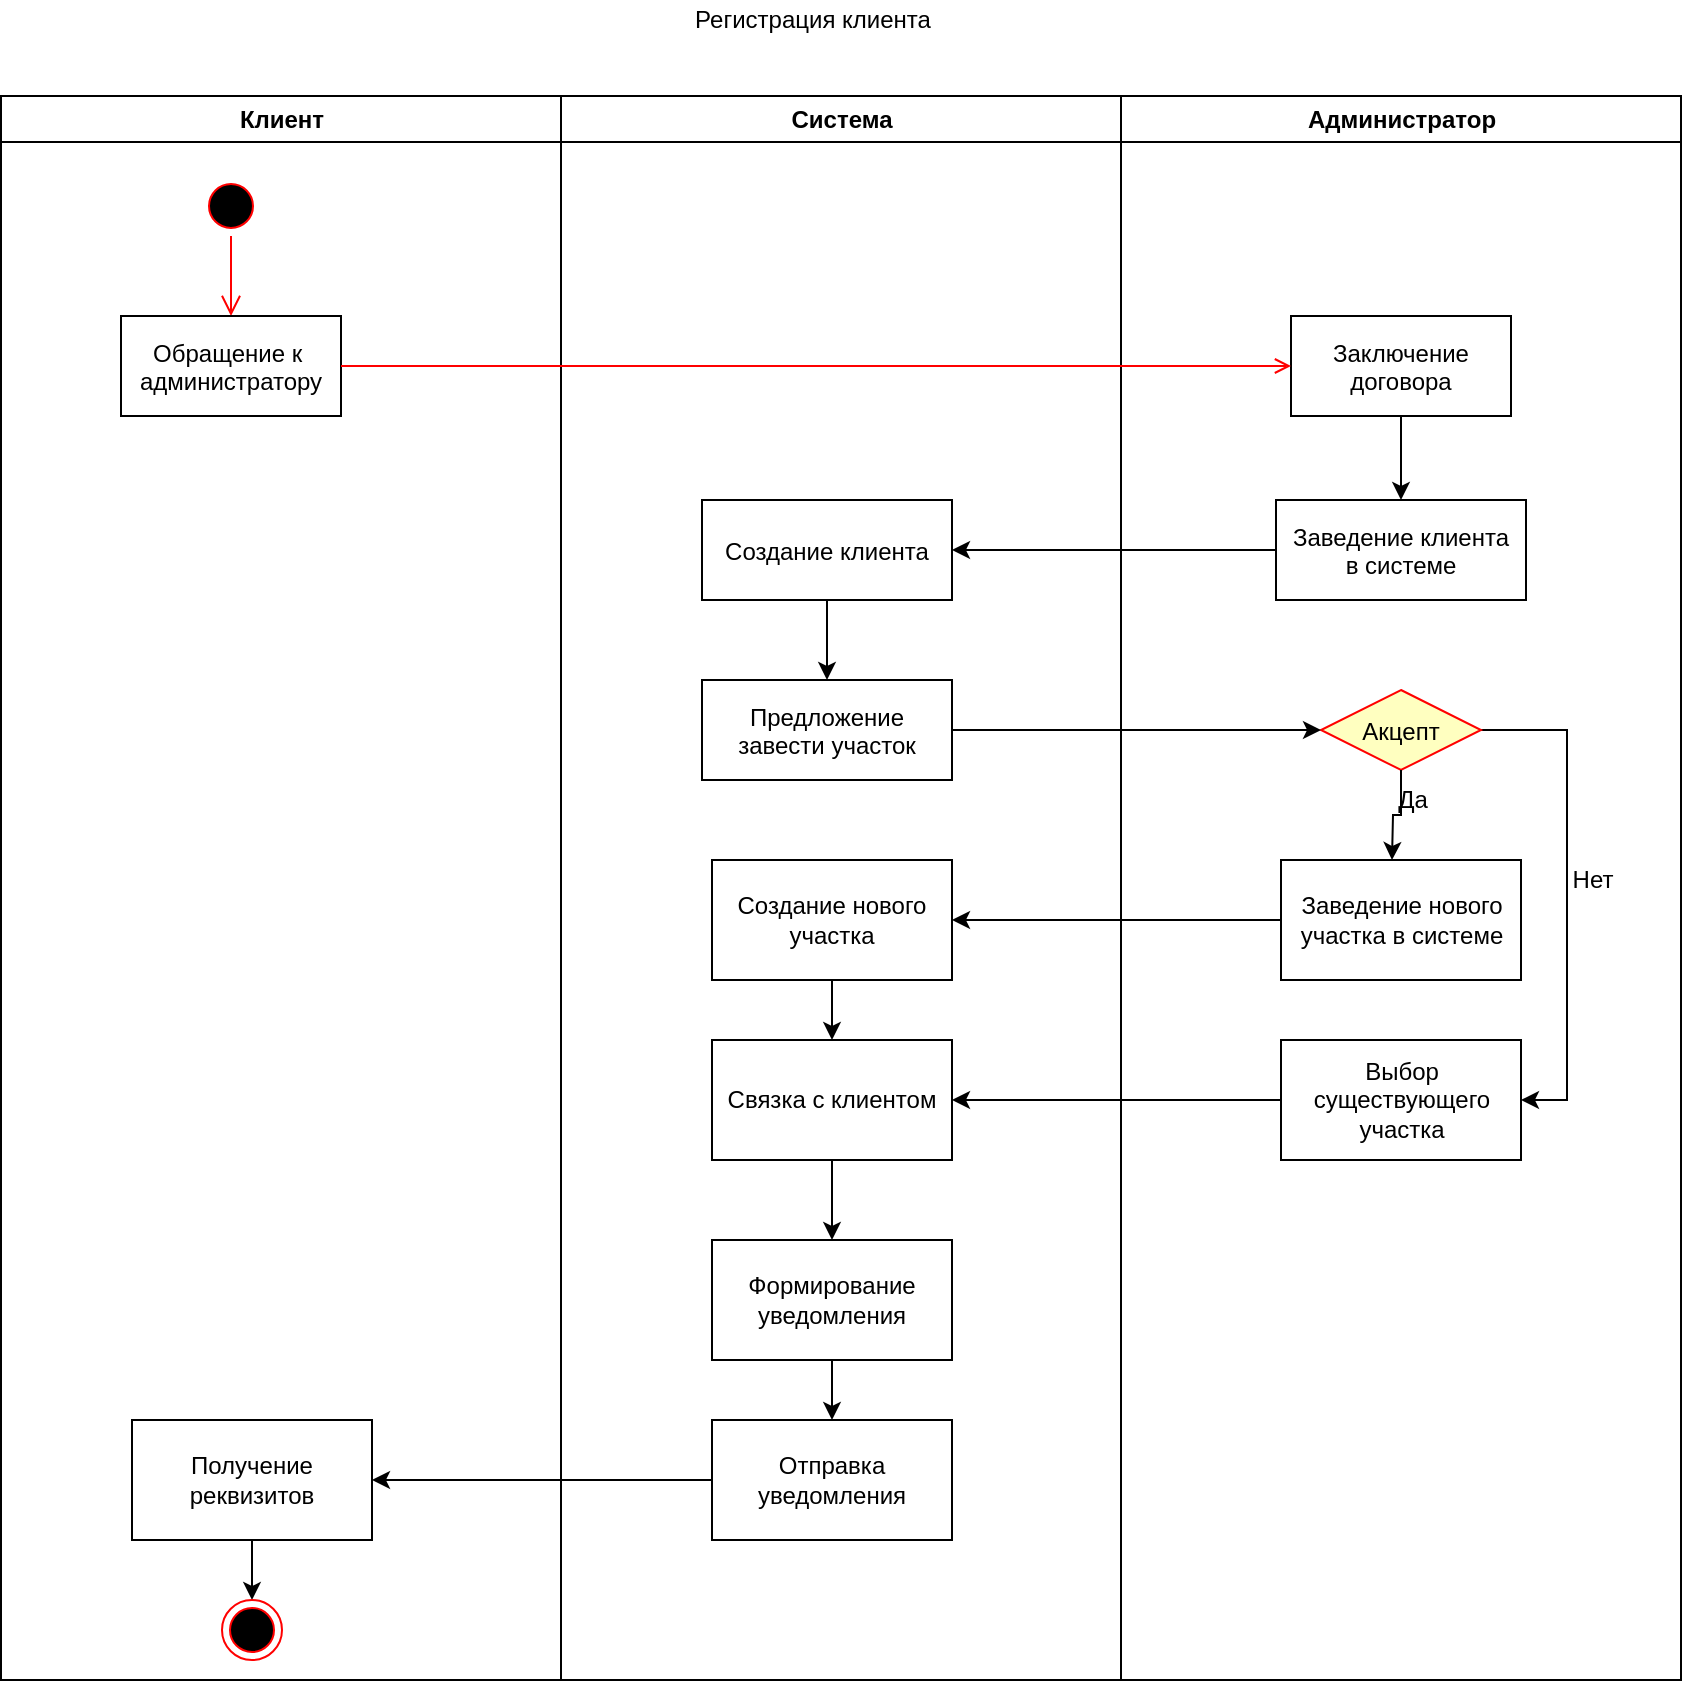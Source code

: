 <mxfile version="13.10.4" type="github">
  <diagram name="Page-1" id="e7e014a7-5840-1c2e-5031-d8a46d1fe8dd">
    <mxGraphModel dx="2066" dy="842" grid="1" gridSize="10" guides="1" tooltips="1" connect="1" arrows="1" fold="1" page="1" pageScale="1" pageWidth="1169" pageHeight="826" background="#ffffff" math="0" shadow="0">
      <root>
        <mxCell id="0" />
        <mxCell id="1" parent="0" />
        <mxCell id="2" value="Клиент" style="swimlane;whiteSpace=wrap" parent="1" vertex="1">
          <mxGeometry x="164.5" y="128" width="280" height="792" as="geometry" />
        </mxCell>
        <mxCell id="5" value="" style="ellipse;shape=startState;fillColor=#000000;strokeColor=#ff0000;" parent="2" vertex="1">
          <mxGeometry x="100" y="40" width="30" height="30" as="geometry" />
        </mxCell>
        <mxCell id="6" value="" style="edgeStyle=elbowEdgeStyle;elbow=horizontal;verticalAlign=bottom;endArrow=open;endSize=8;strokeColor=#FF0000;endFill=1;rounded=0" parent="2" source="5" target="7" edge="1">
          <mxGeometry x="100" y="40" as="geometry">
            <mxPoint x="115" y="110" as="targetPoint" />
          </mxGeometry>
        </mxCell>
        <mxCell id="7" value="Обращение к &#xa;администратору" style="" parent="2" vertex="1">
          <mxGeometry x="60" y="110" width="110" height="50" as="geometry" />
        </mxCell>
        <mxCell id="UzI9dB23VL0UUhLrd2TG-141" style="edgeStyle=orthogonalEdgeStyle;rounded=0;orthogonalLoop=1;jettySize=auto;html=1;entryX=0.5;entryY=0;entryDx=0;entryDy=0;" parent="2" source="UzI9dB23VL0UUhLrd2TG-135" target="UzI9dB23VL0UUhLrd2TG-140" edge="1">
          <mxGeometry relative="1" as="geometry" />
        </mxCell>
        <mxCell id="UzI9dB23VL0UUhLrd2TG-135" value="Получение реквизитов" style="whiteSpace=wrap;html=1;" parent="2" vertex="1">
          <mxGeometry x="65.5" y="662" width="120" height="60" as="geometry" />
        </mxCell>
        <mxCell id="UzI9dB23VL0UUhLrd2TG-140" value="" style="ellipse;shape=endState;fillColor=#000000;strokeColor=#ff0000" parent="2" vertex="1">
          <mxGeometry x="110.5" y="752" width="30" height="30" as="geometry" />
        </mxCell>
        <mxCell id="3" value="Система" style="swimlane;whiteSpace=wrap" parent="1" vertex="1">
          <mxGeometry x="444.5" y="128" width="280" height="792" as="geometry" />
        </mxCell>
        <mxCell id="UzI9dB23VL0UUhLrd2TG-116" value="Создание клиента" style="" parent="3" vertex="1">
          <mxGeometry x="70.5" y="202" width="125" height="50" as="geometry" />
        </mxCell>
        <mxCell id="UzI9dB23VL0UUhLrd2TG-118" value="Предложение &#xa;завести участок" style="" parent="3" vertex="1">
          <mxGeometry x="70.5" y="292" width="125" height="50" as="geometry" />
        </mxCell>
        <mxCell id="UzI9dB23VL0UUhLrd2TG-119" value="" style="edgeStyle=orthogonalEdgeStyle;rounded=0;orthogonalLoop=1;jettySize=auto;html=1;" parent="3" source="UzI9dB23VL0UUhLrd2TG-116" target="UzI9dB23VL0UUhLrd2TG-118" edge="1">
          <mxGeometry relative="1" as="geometry" />
        </mxCell>
        <mxCell id="UzI9dB23VL0UUhLrd2TG-126" value="Создание нового участка" style="rounded=0;whiteSpace=wrap;html=1;" parent="3" vertex="1">
          <mxGeometry x="75.5" y="382" width="120" height="60" as="geometry" />
        </mxCell>
        <mxCell id="UzI9dB23VL0UUhLrd2TG-128" value="Связка с клиентом" style="rounded=0;whiteSpace=wrap;html=1;" parent="3" vertex="1">
          <mxGeometry x="75.5" y="472" width="120" height="60" as="geometry" />
        </mxCell>
        <mxCell id="UzI9dB23VL0UUhLrd2TG-129" value="" style="edgeStyle=orthogonalEdgeStyle;rounded=0;orthogonalLoop=1;jettySize=auto;html=1;" parent="3" source="UzI9dB23VL0UUhLrd2TG-126" target="UzI9dB23VL0UUhLrd2TG-128" edge="1">
          <mxGeometry relative="1" as="geometry" />
        </mxCell>
        <mxCell id="UzI9dB23VL0UUhLrd2TG-130" value="Формирование уведомления" style="rounded=0;whiteSpace=wrap;html=1;" parent="3" vertex="1">
          <mxGeometry x="75.5" y="572" width="120" height="60" as="geometry" />
        </mxCell>
        <mxCell id="UzI9dB23VL0UUhLrd2TG-131" value="" style="edgeStyle=orthogonalEdgeStyle;rounded=0;orthogonalLoop=1;jettySize=auto;html=1;" parent="3" source="UzI9dB23VL0UUhLrd2TG-128" target="UzI9dB23VL0UUhLrd2TG-130" edge="1">
          <mxGeometry relative="1" as="geometry" />
        </mxCell>
        <mxCell id="UzI9dB23VL0UUhLrd2TG-132" value="Отправка уведомления" style="rounded=0;whiteSpace=wrap;html=1;" parent="3" vertex="1">
          <mxGeometry x="75.5" y="662" width="120" height="60" as="geometry" />
        </mxCell>
        <mxCell id="UzI9dB23VL0UUhLrd2TG-133" value="" style="edgeStyle=orthogonalEdgeStyle;rounded=0;orthogonalLoop=1;jettySize=auto;html=1;" parent="3" source="UzI9dB23VL0UUhLrd2TG-130" target="UzI9dB23VL0UUhLrd2TG-132" edge="1">
          <mxGeometry relative="1" as="geometry" />
        </mxCell>
        <mxCell id="4" value="Администратор" style="swimlane;whiteSpace=wrap" parent="1" vertex="1">
          <mxGeometry x="724.5" y="128" width="280" height="792" as="geometry" />
        </mxCell>
        <mxCell id="UzI9dB23VL0UUhLrd2TG-112" value="Заключение &#xa;договора" style="" parent="4" vertex="1">
          <mxGeometry x="85" y="110" width="110" height="50" as="geometry" />
        </mxCell>
        <mxCell id="UzI9dB23VL0UUhLrd2TG-114" value="Заведение клиента&#xa;в системе" style="" parent="4" vertex="1">
          <mxGeometry x="77.5" y="202" width="125" height="50" as="geometry" />
        </mxCell>
        <mxCell id="UzI9dB23VL0UUhLrd2TG-137" style="edgeStyle=orthogonalEdgeStyle;rounded=0;orthogonalLoop=1;jettySize=auto;html=1;entryX=1;entryY=0.5;entryDx=0;entryDy=0;" parent="4" source="UzI9dB23VL0UUhLrd2TG-121" target="UzI9dB23VL0UUhLrd2TG-136" edge="1">
          <mxGeometry relative="1" as="geometry">
            <Array as="points">
              <mxPoint x="223" y="317" />
              <mxPoint x="223" y="502" />
            </Array>
          </mxGeometry>
        </mxCell>
        <mxCell id="UzI9dB23VL0UUhLrd2TG-121" value="Акцепт" style="rhombus;fillColor=#ffffc0;strokeColor=#ff0000;" parent="4" vertex="1">
          <mxGeometry x="100" y="297" width="80" height="40" as="geometry" />
        </mxCell>
        <mxCell id="UzI9dB23VL0UUhLrd2TG-125" value="Заведение нового участка в системе" style="rounded=0;whiteSpace=wrap;html=1;" parent="4" vertex="1">
          <mxGeometry x="80" y="382" width="120" height="60" as="geometry" />
        </mxCell>
        <mxCell id="UzI9dB23VL0UUhLrd2TG-136" value="Выбор существующего участка" style="whiteSpace=wrap;html=1;" parent="4" vertex="1">
          <mxGeometry x="80" y="472" width="120" height="60" as="geometry" />
        </mxCell>
        <mxCell id="UzI9dB23VL0UUhLrd2TG-111" value="Регистрация клиента" style="text;html=1;align=center;verticalAlign=middle;resizable=0;points=[];autosize=1;" parent="1" vertex="1">
          <mxGeometry x="500" y="80" width="140" height="20" as="geometry" />
        </mxCell>
        <mxCell id="9" value="" style="endArrow=open;strokeColor=#FF0000;endFill=1;rounded=0;entryX=0;entryY=0.5;entryDx=0;entryDy=0;" parent="1" source="7" target="UzI9dB23VL0UUhLrd2TG-112" edge="1">
          <mxGeometry relative="1" as="geometry" />
        </mxCell>
        <mxCell id="UzI9dB23VL0UUhLrd2TG-113" style="edgeStyle=orthogonalEdgeStyle;rounded=0;orthogonalLoop=1;jettySize=auto;html=1;" parent="1" source="UzI9dB23VL0UUhLrd2TG-112" edge="1">
          <mxGeometry relative="1" as="geometry">
            <mxPoint x="864.5" y="330" as="targetPoint" />
          </mxGeometry>
        </mxCell>
        <mxCell id="UzI9dB23VL0UUhLrd2TG-115" style="edgeStyle=orthogonalEdgeStyle;rounded=0;orthogonalLoop=1;jettySize=auto;html=1;" parent="1" source="UzI9dB23VL0UUhLrd2TG-114" edge="1">
          <mxGeometry relative="1" as="geometry">
            <mxPoint x="640" y="355" as="targetPoint" />
          </mxGeometry>
        </mxCell>
        <mxCell id="UzI9dB23VL0UUhLrd2TG-122" style="edgeStyle=orthogonalEdgeStyle;rounded=0;orthogonalLoop=1;jettySize=auto;html=1;entryX=0;entryY=0.5;entryDx=0;entryDy=0;" parent="1" source="UzI9dB23VL0UUhLrd2TG-118" target="UzI9dB23VL0UUhLrd2TG-121" edge="1">
          <mxGeometry relative="1" as="geometry" />
        </mxCell>
        <mxCell id="UzI9dB23VL0UUhLrd2TG-123" style="edgeStyle=orthogonalEdgeStyle;rounded=0;orthogonalLoop=1;jettySize=auto;html=1;" parent="1" source="UzI9dB23VL0UUhLrd2TG-121" edge="1">
          <mxGeometry relative="1" as="geometry">
            <mxPoint x="860" y="510" as="targetPoint" />
          </mxGeometry>
        </mxCell>
        <mxCell id="UzI9dB23VL0UUhLrd2TG-124" value="Да" style="text;html=1;align=center;verticalAlign=middle;resizable=0;points=[];autosize=1;" parent="1" vertex="1">
          <mxGeometry x="855" y="470" width="30" height="20" as="geometry" />
        </mxCell>
        <mxCell id="UzI9dB23VL0UUhLrd2TG-127" value="" style="edgeStyle=orthogonalEdgeStyle;rounded=0;orthogonalLoop=1;jettySize=auto;html=1;" parent="1" source="UzI9dB23VL0UUhLrd2TG-125" target="UzI9dB23VL0UUhLrd2TG-126" edge="1">
          <mxGeometry relative="1" as="geometry" />
        </mxCell>
        <mxCell id="UzI9dB23VL0UUhLrd2TG-134" style="edgeStyle=orthogonalEdgeStyle;rounded=0;orthogonalLoop=1;jettySize=auto;html=1;entryX=1;entryY=0.5;entryDx=0;entryDy=0;" parent="1" source="UzI9dB23VL0UUhLrd2TG-132" target="UzI9dB23VL0UUhLrd2TG-135" edge="1">
          <mxGeometry relative="1" as="geometry">
            <mxPoint x="310" y="820" as="targetPoint" />
          </mxGeometry>
        </mxCell>
        <mxCell id="UzI9dB23VL0UUhLrd2TG-138" value="Нет" style="text;html=1;align=center;verticalAlign=middle;resizable=0;points=[];autosize=1;" parent="1" vertex="1">
          <mxGeometry x="940" y="510" width="40" height="20" as="geometry" />
        </mxCell>
        <mxCell id="UzI9dB23VL0UUhLrd2TG-139" style="edgeStyle=orthogonalEdgeStyle;rounded=0;orthogonalLoop=1;jettySize=auto;html=1;entryX=1;entryY=0.5;entryDx=0;entryDy=0;" parent="1" source="UzI9dB23VL0UUhLrd2TG-136" target="UzI9dB23VL0UUhLrd2TG-128" edge="1">
          <mxGeometry relative="1" as="geometry" />
        </mxCell>
      </root>
    </mxGraphModel>
  </diagram>
</mxfile>
